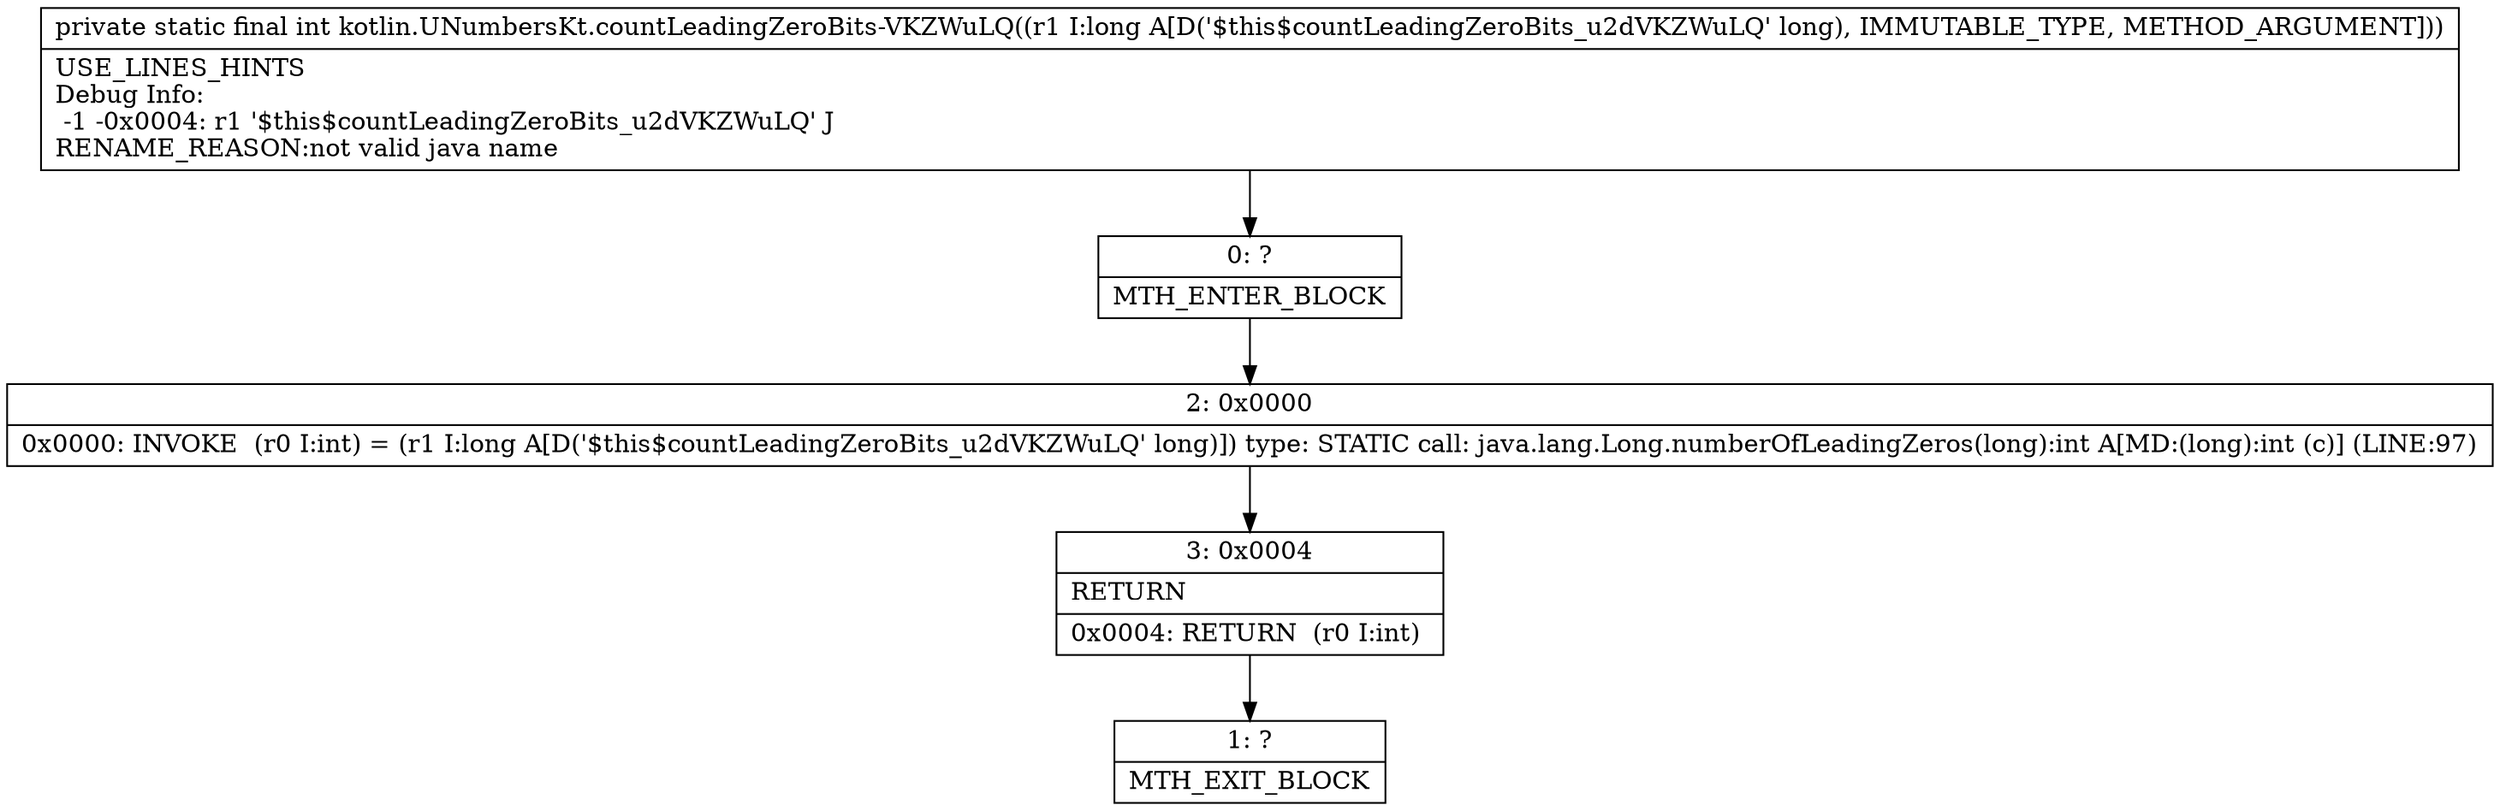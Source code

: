 digraph "CFG forkotlin.UNumbersKt.countLeadingZeroBits\-VKZWuLQ(J)I" {
Node_0 [shape=record,label="{0\:\ ?|MTH_ENTER_BLOCK\l}"];
Node_2 [shape=record,label="{2\:\ 0x0000|0x0000: INVOKE  (r0 I:int) = (r1 I:long A[D('$this$countLeadingZeroBits_u2dVKZWuLQ' long)]) type: STATIC call: java.lang.Long.numberOfLeadingZeros(long):int A[MD:(long):int (c)] (LINE:97)\l}"];
Node_3 [shape=record,label="{3\:\ 0x0004|RETURN\l|0x0004: RETURN  (r0 I:int) \l}"];
Node_1 [shape=record,label="{1\:\ ?|MTH_EXIT_BLOCK\l}"];
MethodNode[shape=record,label="{private static final int kotlin.UNumbersKt.countLeadingZeroBits\-VKZWuLQ((r1 I:long A[D('$this$countLeadingZeroBits_u2dVKZWuLQ' long), IMMUTABLE_TYPE, METHOD_ARGUMENT]))  | USE_LINES_HINTS\lDebug Info:\l  \-1 \-0x0004: r1 '$this$countLeadingZeroBits_u2dVKZWuLQ' J\lRENAME_REASON:not valid java name\l}"];
MethodNode -> Node_0;Node_0 -> Node_2;
Node_2 -> Node_3;
Node_3 -> Node_1;
}

